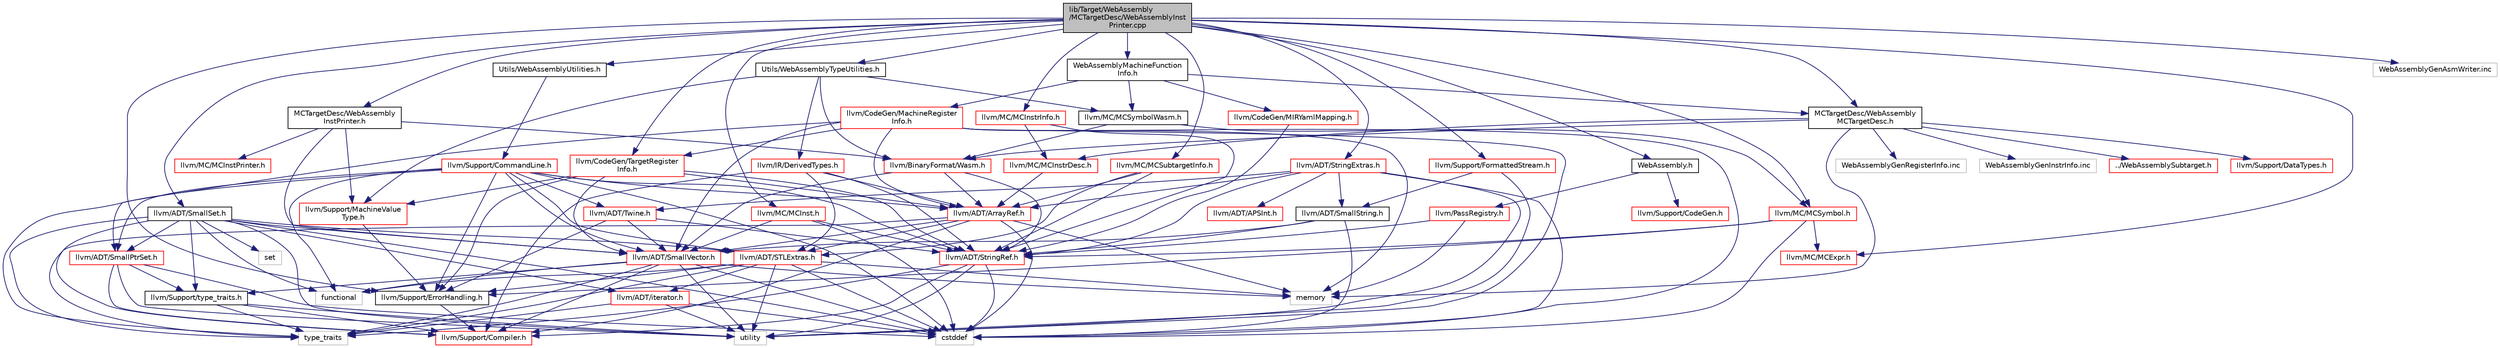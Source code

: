 digraph "lib/Target/WebAssembly/MCTargetDesc/WebAssemblyInstPrinter.cpp"
{
 // LATEX_PDF_SIZE
  bgcolor="transparent";
  edge [fontname="Helvetica",fontsize="10",labelfontname="Helvetica",labelfontsize="10"];
  node [fontname="Helvetica",fontsize="10",shape=record];
  Node1 [label="lib/Target/WebAssembly\l/MCTargetDesc/WebAssemblyInst\lPrinter.cpp",height=0.2,width=0.4,color="black", fillcolor="grey75", style="filled", fontcolor="black",tooltip=" "];
  Node1 -> Node2 [color="midnightblue",fontsize="10",style="solid",fontname="Helvetica"];
  Node2 [label="MCTargetDesc/WebAssembly\lInstPrinter.h",height=0.2,width=0.4,color="black",URL="$WebAssemblyInstPrinter_8h.html",tooltip=" "];
  Node2 -> Node3 [color="midnightblue",fontsize="10",style="solid",fontname="Helvetica"];
  Node3 [label="llvm/ADT/SmallVector.h",height=0.2,width=0.4,color="red",URL="$SmallVector_8h.html",tooltip=" "];
  Node3 -> Node4 [color="midnightblue",fontsize="10",style="solid",fontname="Helvetica"];
  Node4 [label="llvm/Support/Compiler.h",height=0.2,width=0.4,color="red",URL="$Compiler_8h.html",tooltip=" "];
  Node3 -> Node7 [color="midnightblue",fontsize="10",style="solid",fontname="Helvetica"];
  Node7 [label="llvm/Support/type_traits.h",height=0.2,width=0.4,color="black",URL="$type__traits_8h.html",tooltip=" "];
  Node7 -> Node4 [color="midnightblue",fontsize="10",style="solid",fontname="Helvetica"];
  Node7 -> Node8 [color="midnightblue",fontsize="10",style="solid",fontname="Helvetica"];
  Node8 [label="type_traits",height=0.2,width=0.4,color="grey75",tooltip=" "];
  Node7 -> Node9 [color="midnightblue",fontsize="10",style="solid",fontname="Helvetica"];
  Node9 [label="utility",height=0.2,width=0.4,color="grey75",tooltip=" "];
  Node3 -> Node12 [color="midnightblue",fontsize="10",style="solid",fontname="Helvetica"];
  Node12 [label="cstddef",height=0.2,width=0.4,color="grey75",tooltip=" "];
  Node3 -> Node15 [color="midnightblue",fontsize="10",style="solid",fontname="Helvetica"];
  Node15 [label="functional",height=0.2,width=0.4,color="grey75",tooltip=" "];
  Node3 -> Node19 [color="midnightblue",fontsize="10",style="solid",fontname="Helvetica"];
  Node19 [label="memory",height=0.2,width=0.4,color="grey75",tooltip=" "];
  Node3 -> Node8 [color="midnightblue",fontsize="10",style="solid",fontname="Helvetica"];
  Node3 -> Node9 [color="midnightblue",fontsize="10",style="solid",fontname="Helvetica"];
  Node2 -> Node21 [color="midnightblue",fontsize="10",style="solid",fontname="Helvetica"];
  Node21 [label="llvm/BinaryFormat/Wasm.h",height=0.2,width=0.4,color="red",URL="$BinaryFormat_2Wasm_8h.html",tooltip=" "];
  Node21 -> Node22 [color="midnightblue",fontsize="10",style="solid",fontname="Helvetica"];
  Node22 [label="llvm/ADT/ArrayRef.h",height=0.2,width=0.4,color="red",URL="$ArrayRef_8h.html",tooltip=" "];
  Node22 -> Node3 [color="midnightblue",fontsize="10",style="solid",fontname="Helvetica"];
  Node22 -> Node37 [color="midnightblue",fontsize="10",style="solid",fontname="Helvetica"];
  Node37 [label="llvm/ADT/STLExtras.h",height=0.2,width=0.4,color="red",URL="$STLExtras_8h.html",tooltip=" "];
  Node37 -> Node41 [color="midnightblue",fontsize="10",style="solid",fontname="Helvetica"];
  Node41 [label="llvm/ADT/iterator.h",height=0.2,width=0.4,color="red",URL="$iterator_8h.html",tooltip=" "];
  Node41 -> Node12 [color="midnightblue",fontsize="10",style="solid",fontname="Helvetica"];
  Node41 -> Node8 [color="midnightblue",fontsize="10",style="solid",fontname="Helvetica"];
  Node41 -> Node9 [color="midnightblue",fontsize="10",style="solid",fontname="Helvetica"];
  Node37 -> Node29 [color="midnightblue",fontsize="10",style="solid",fontname="Helvetica"];
  Node29 [label="llvm/Support/ErrorHandling.h",height=0.2,width=0.4,color="black",URL="$Support_2ErrorHandling_8h.html",tooltip=" "];
  Node29 -> Node4 [color="midnightblue",fontsize="10",style="solid",fontname="Helvetica"];
  Node37 -> Node12 [color="midnightblue",fontsize="10",style="solid",fontname="Helvetica"];
  Node37 -> Node15 [color="midnightblue",fontsize="10",style="solid",fontname="Helvetica"];
  Node37 -> Node19 [color="midnightblue",fontsize="10",style="solid",fontname="Helvetica"];
  Node37 -> Node8 [color="midnightblue",fontsize="10",style="solid",fontname="Helvetica"];
  Node37 -> Node9 [color="midnightblue",fontsize="10",style="solid",fontname="Helvetica"];
  Node22 -> Node4 [color="midnightblue",fontsize="10",style="solid",fontname="Helvetica"];
  Node22 -> Node12 [color="midnightblue",fontsize="10",style="solid",fontname="Helvetica"];
  Node22 -> Node19 [color="midnightblue",fontsize="10",style="solid",fontname="Helvetica"];
  Node22 -> Node8 [color="midnightblue",fontsize="10",style="solid",fontname="Helvetica"];
  Node21 -> Node3 [color="midnightblue",fontsize="10",style="solid",fontname="Helvetica"];
  Node21 -> Node46 [color="midnightblue",fontsize="10",style="solid",fontname="Helvetica"];
  Node46 [label="llvm/ADT/StringRef.h",height=0.2,width=0.4,color="red",URL="$StringRef_8h.html",tooltip=" "];
  Node46 -> Node4 [color="midnightblue",fontsize="10",style="solid",fontname="Helvetica"];
  Node46 -> Node12 [color="midnightblue",fontsize="10",style="solid",fontname="Helvetica"];
  Node46 -> Node8 [color="midnightblue",fontsize="10",style="solid",fontname="Helvetica"];
  Node46 -> Node9 [color="midnightblue",fontsize="10",style="solid",fontname="Helvetica"];
  Node2 -> Node51 [color="midnightblue",fontsize="10",style="solid",fontname="Helvetica"];
  Node51 [label="llvm/MC/MCInstPrinter.h",height=0.2,width=0.4,color="red",URL="$MCInstPrinter_8h.html",tooltip=" "];
  Node2 -> Node54 [color="midnightblue",fontsize="10",style="solid",fontname="Helvetica"];
  Node54 [label="llvm/Support/MachineValue\lType.h",height=0.2,width=0.4,color="red",URL="$MachineValueType_8h.html",tooltip=" "];
  Node54 -> Node29 [color="midnightblue",fontsize="10",style="solid",fontname="Helvetica"];
  Node1 -> Node61 [color="midnightblue",fontsize="10",style="solid",fontname="Helvetica"];
  Node61 [label="MCTargetDesc/WebAssembly\lMCTargetDesc.h",height=0.2,width=0.4,color="black",URL="$WebAssemblyMCTargetDesc_8h.html",tooltip=" "];
  Node61 -> Node62 [color="midnightblue",fontsize="10",style="solid",fontname="Helvetica"];
  Node62 [label="../WebAssemblySubtarget.h",height=0.2,width=0.4,color="red",URL="$WebAssemblySubtarget_8h.html",tooltip=" "];
  Node61 -> Node21 [color="midnightblue",fontsize="10",style="solid",fontname="Helvetica"];
  Node61 -> Node133 [color="midnightblue",fontsize="10",style="solid",fontname="Helvetica"];
  Node133 [label="llvm/MC/MCInstrDesc.h",height=0.2,width=0.4,color="red",URL="$MCInstrDesc_8h.html",tooltip=" "];
  Node133 -> Node22 [color="midnightblue",fontsize="10",style="solid",fontname="Helvetica"];
  Node61 -> Node24 [color="midnightblue",fontsize="10",style="solid",fontname="Helvetica"];
  Node24 [label="llvm/Support/DataTypes.h",height=0.2,width=0.4,color="red",URL="$Support_2DataTypes_8h.html",tooltip=" "];
  Node61 -> Node19 [color="midnightblue",fontsize="10",style="solid",fontname="Helvetica"];
  Node61 -> Node235 [color="midnightblue",fontsize="10",style="solid",fontname="Helvetica"];
  Node235 [label="WebAssemblyGenRegisterInfo.inc",height=0.2,width=0.4,color="grey75",tooltip=" "];
  Node61 -> Node275 [color="midnightblue",fontsize="10",style="solid",fontname="Helvetica"];
  Node275 [label="WebAssemblyGenInstrInfo.inc",height=0.2,width=0.4,color="grey75",tooltip=" "];
  Node1 -> Node279 [color="midnightblue",fontsize="10",style="solid",fontname="Helvetica"];
  Node279 [label="Utils/WebAssemblyTypeUtilities.h",height=0.2,width=0.4,color="black",URL="$WebAssemblyTypeUtilities_8h.html",tooltip=" "];
  Node279 -> Node21 [color="midnightblue",fontsize="10",style="solid",fontname="Helvetica"];
  Node279 -> Node119 [color="midnightblue",fontsize="10",style="solid",fontname="Helvetica"];
  Node119 [label="llvm/IR/DerivedTypes.h",height=0.2,width=0.4,color="red",URL="$DerivedTypes_8h.html",tooltip=" "];
  Node119 -> Node22 [color="midnightblue",fontsize="10",style="solid",fontname="Helvetica"];
  Node119 -> Node37 [color="midnightblue",fontsize="10",style="solid",fontname="Helvetica"];
  Node119 -> Node46 [color="midnightblue",fontsize="10",style="solid",fontname="Helvetica"];
  Node119 -> Node4 [color="midnightblue",fontsize="10",style="solid",fontname="Helvetica"];
  Node279 -> Node280 [color="midnightblue",fontsize="10",style="solid",fontname="Helvetica"];
  Node280 [label="llvm/MC/MCSymbolWasm.h",height=0.2,width=0.4,color="black",URL="$MCSymbolWasm_8h.html",tooltip=" "];
  Node280 -> Node21 [color="midnightblue",fontsize="10",style="solid",fontname="Helvetica"];
  Node280 -> Node134 [color="midnightblue",fontsize="10",style="solid",fontname="Helvetica"];
  Node134 [label="llvm/MC/MCSymbol.h",height=0.2,width=0.4,color="red",URL="$MCSymbol_8h.html",tooltip=" "];
  Node134 -> Node46 [color="midnightblue",fontsize="10",style="solid",fontname="Helvetica"];
  Node134 -> Node135 [color="midnightblue",fontsize="10",style="solid",fontname="Helvetica"];
  Node135 [label="llvm/MC/MCExpr.h",height=0.2,width=0.4,color="red",URL="$MCExpr_8h.html",tooltip=" "];
  Node134 -> Node29 [color="midnightblue",fontsize="10",style="solid",fontname="Helvetica"];
  Node134 -> Node12 [color="midnightblue",fontsize="10",style="solid",fontname="Helvetica"];
  Node279 -> Node54 [color="midnightblue",fontsize="10",style="solid",fontname="Helvetica"];
  Node1 -> Node281 [color="midnightblue",fontsize="10",style="solid",fontname="Helvetica"];
  Node281 [label="Utils/WebAssemblyUtilities.h",height=0.2,width=0.4,color="black",URL="$WebAssemblyUtilities_8h.html",tooltip=" "];
  Node281 -> Node203 [color="midnightblue",fontsize="10",style="solid",fontname="Helvetica"];
  Node203 [label="llvm/Support/CommandLine.h",height=0.2,width=0.4,color="red",URL="$CommandLine_8h.html",tooltip=" "];
  Node203 -> Node22 [color="midnightblue",fontsize="10",style="solid",fontname="Helvetica"];
  Node203 -> Node37 [color="midnightblue",fontsize="10",style="solid",fontname="Helvetica"];
  Node203 -> Node81 [color="midnightblue",fontsize="10",style="solid",fontname="Helvetica"];
  Node81 [label="llvm/ADT/SmallPtrSet.h",height=0.2,width=0.4,color="red",URL="$SmallPtrSet_8h.html",tooltip=" "];
  Node81 -> Node4 [color="midnightblue",fontsize="10",style="solid",fontname="Helvetica"];
  Node81 -> Node7 [color="midnightblue",fontsize="10",style="solid",fontname="Helvetica"];
  Node81 -> Node12 [color="midnightblue",fontsize="10",style="solid",fontname="Helvetica"];
  Node81 -> Node9 [color="midnightblue",fontsize="10",style="solid",fontname="Helvetica"];
  Node203 -> Node3 [color="midnightblue",fontsize="10",style="solid",fontname="Helvetica"];
  Node203 -> Node46 [color="midnightblue",fontsize="10",style="solid",fontname="Helvetica"];
  Node203 -> Node157 [color="midnightblue",fontsize="10",style="solid",fontname="Helvetica"];
  Node157 [label="llvm/ADT/Twine.h",height=0.2,width=0.4,color="red",URL="$Twine_8h.html",tooltip=" "];
  Node157 -> Node3 [color="midnightblue",fontsize="10",style="solid",fontname="Helvetica"];
  Node157 -> Node46 [color="midnightblue",fontsize="10",style="solid",fontname="Helvetica"];
  Node157 -> Node29 [color="midnightblue",fontsize="10",style="solid",fontname="Helvetica"];
  Node203 -> Node29 [color="midnightblue",fontsize="10",style="solid",fontname="Helvetica"];
  Node203 -> Node12 [color="midnightblue",fontsize="10",style="solid",fontname="Helvetica"];
  Node203 -> Node15 [color="midnightblue",fontsize="10",style="solid",fontname="Helvetica"];
  Node203 -> Node8 [color="midnightblue",fontsize="10",style="solid",fontname="Helvetica"];
  Node1 -> Node282 [color="midnightblue",fontsize="10",style="solid",fontname="Helvetica"];
  Node282 [label="WebAssembly.h",height=0.2,width=0.4,color="black",URL="$WebAssembly_8h.html",tooltip=" "];
  Node282 -> Node270 [color="midnightblue",fontsize="10",style="solid",fontname="Helvetica"];
  Node270 [label="llvm/PassRegistry.h",height=0.2,width=0.4,color="red",URL="$PassRegistry_8h.html",tooltip=" "];
  Node270 -> Node46 [color="midnightblue",fontsize="10",style="solid",fontname="Helvetica"];
  Node270 -> Node19 [color="midnightblue",fontsize="10",style="solid",fontname="Helvetica"];
  Node282 -> Node160 [color="midnightblue",fontsize="10",style="solid",fontname="Helvetica"];
  Node160 [label="llvm/Support/CodeGen.h",height=0.2,width=0.4,color="red",URL="$CodeGen_8h.html",tooltip=" "];
  Node1 -> Node283 [color="midnightblue",fontsize="10",style="solid",fontname="Helvetica"];
  Node283 [label="WebAssemblyMachineFunction\lInfo.h",height=0.2,width=0.4,color="black",URL="$WebAssemblyMachineFunctionInfo_8h.html",tooltip=" "];
  Node283 -> Node61 [color="midnightblue",fontsize="10",style="solid",fontname="Helvetica"];
  Node283 -> Node284 [color="midnightblue",fontsize="10",style="solid",fontname="Helvetica"];
  Node284 [label="llvm/CodeGen/MIRYamlMapping.h",height=0.2,width=0.4,color="red",URL="$MIRYamlMapping_8h.html",tooltip=" "];
  Node284 -> Node46 [color="midnightblue",fontsize="10",style="solid",fontname="Helvetica"];
  Node283 -> Node247 [color="midnightblue",fontsize="10",style="solid",fontname="Helvetica"];
  Node247 [label="llvm/CodeGen/MachineRegister\lInfo.h",height=0.2,width=0.4,color="red",URL="$MachineRegisterInfo_8h.html",tooltip=" "];
  Node247 -> Node22 [color="midnightblue",fontsize="10",style="solid",fontname="Helvetica"];
  Node247 -> Node81 [color="midnightblue",fontsize="10",style="solid",fontname="Helvetica"];
  Node247 -> Node3 [color="midnightblue",fontsize="10",style="solid",fontname="Helvetica"];
  Node247 -> Node243 [color="midnightblue",fontsize="10",style="solid",fontname="Helvetica"];
  Node243 [label="llvm/CodeGen/TargetRegister\lInfo.h",height=0.2,width=0.4,color="red",URL="$TargetRegisterInfo_8h.html",tooltip=" "];
  Node243 -> Node22 [color="midnightblue",fontsize="10",style="solid",fontname="Helvetica"];
  Node243 -> Node3 [color="midnightblue",fontsize="10",style="solid",fontname="Helvetica"];
  Node243 -> Node46 [color="midnightblue",fontsize="10",style="solid",fontname="Helvetica"];
  Node243 -> Node29 [color="midnightblue",fontsize="10",style="solid",fontname="Helvetica"];
  Node243 -> Node54 [color="midnightblue",fontsize="10",style="solid",fontname="Helvetica"];
  Node247 -> Node12 [color="midnightblue",fontsize="10",style="solid",fontname="Helvetica"];
  Node247 -> Node19 [color="midnightblue",fontsize="10",style="solid",fontname="Helvetica"];
  Node247 -> Node9 [color="midnightblue",fontsize="10",style="solid",fontname="Helvetica"];
  Node283 -> Node280 [color="midnightblue",fontsize="10",style="solid",fontname="Helvetica"];
  Node1 -> Node80 [color="midnightblue",fontsize="10",style="solid",fontname="Helvetica"];
  Node80 [label="llvm/ADT/SmallSet.h",height=0.2,width=0.4,color="black",URL="$SmallSet_8h.html",tooltip=" "];
  Node80 -> Node81 [color="midnightblue",fontsize="10",style="solid",fontname="Helvetica"];
  Node80 -> Node3 [color="midnightblue",fontsize="10",style="solid",fontname="Helvetica"];
  Node80 -> Node37 [color="midnightblue",fontsize="10",style="solid",fontname="Helvetica"];
  Node80 -> Node41 [color="midnightblue",fontsize="10",style="solid",fontname="Helvetica"];
  Node80 -> Node4 [color="midnightblue",fontsize="10",style="solid",fontname="Helvetica"];
  Node80 -> Node7 [color="midnightblue",fontsize="10",style="solid",fontname="Helvetica"];
  Node80 -> Node12 [color="midnightblue",fontsize="10",style="solid",fontname="Helvetica"];
  Node80 -> Node15 [color="midnightblue",fontsize="10",style="solid",fontname="Helvetica"];
  Node80 -> Node84 [color="midnightblue",fontsize="10",style="solid",fontname="Helvetica"];
  Node84 [label="set",height=0.2,width=0.4,color="grey75",tooltip=" "];
  Node80 -> Node8 [color="midnightblue",fontsize="10",style="solid",fontname="Helvetica"];
  Node80 -> Node9 [color="midnightblue",fontsize="10",style="solid",fontname="Helvetica"];
  Node1 -> Node188 [color="midnightblue",fontsize="10",style="solid",fontname="Helvetica"];
  Node188 [label="llvm/ADT/StringExtras.h",height=0.2,width=0.4,color="red",URL="$StringExtras_8h.html",tooltip=" "];
  Node188 -> Node189 [color="midnightblue",fontsize="10",style="solid",fontname="Helvetica"];
  Node189 [label="llvm/ADT/APSInt.h",height=0.2,width=0.4,color="red",URL="$APSInt_8h.html",tooltip=" "];
  Node188 -> Node22 [color="midnightblue",fontsize="10",style="solid",fontname="Helvetica"];
  Node188 -> Node138 [color="midnightblue",fontsize="10",style="solid",fontname="Helvetica"];
  Node138 [label="llvm/ADT/SmallString.h",height=0.2,width=0.4,color="black",URL="$SmallString_8h.html",tooltip=" "];
  Node138 -> Node3 [color="midnightblue",fontsize="10",style="solid",fontname="Helvetica"];
  Node138 -> Node46 [color="midnightblue",fontsize="10",style="solid",fontname="Helvetica"];
  Node138 -> Node12 [color="midnightblue",fontsize="10",style="solid",fontname="Helvetica"];
  Node188 -> Node46 [color="midnightblue",fontsize="10",style="solid",fontname="Helvetica"];
  Node188 -> Node157 [color="midnightblue",fontsize="10",style="solid",fontname="Helvetica"];
  Node188 -> Node12 [color="midnightblue",fontsize="10",style="solid",fontname="Helvetica"];
  Node188 -> Node9 [color="midnightblue",fontsize="10",style="solid",fontname="Helvetica"];
  Node1 -> Node243 [color="midnightblue",fontsize="10",style="solid",fontname="Helvetica"];
  Node1 -> Node135 [color="midnightblue",fontsize="10",style="solid",fontname="Helvetica"];
  Node1 -> Node140 [color="midnightblue",fontsize="10",style="solid",fontname="Helvetica"];
  Node140 [label="llvm/MC/MCInst.h",height=0.2,width=0.4,color="red",URL="$MCInst_8h.html",tooltip=" "];
  Node140 -> Node3 [color="midnightblue",fontsize="10",style="solid",fontname="Helvetica"];
  Node140 -> Node46 [color="midnightblue",fontsize="10",style="solid",fontname="Helvetica"];
  Node140 -> Node12 [color="midnightblue",fontsize="10",style="solid",fontname="Helvetica"];
  Node1 -> Node274 [color="midnightblue",fontsize="10",style="solid",fontname="Helvetica"];
  Node274 [label="llvm/MC/MCInstrInfo.h",height=0.2,width=0.4,color="red",URL="$MCInstrInfo_8h.html",tooltip=" "];
  Node274 -> Node46 [color="midnightblue",fontsize="10",style="solid",fontname="Helvetica"];
  Node274 -> Node133 [color="midnightblue",fontsize="10",style="solid",fontname="Helvetica"];
  Node1 -> Node257 [color="midnightblue",fontsize="10",style="solid",fontname="Helvetica"];
  Node257 [label="llvm/MC/MCSubtargetInfo.h",height=0.2,width=0.4,color="red",URL="$MCSubtargetInfo_8h.html",tooltip=" "];
  Node257 -> Node22 [color="midnightblue",fontsize="10",style="solid",fontname="Helvetica"];
  Node257 -> Node37 [color="midnightblue",fontsize="10",style="solid",fontname="Helvetica"];
  Node257 -> Node46 [color="midnightblue",fontsize="10",style="solid",fontname="Helvetica"];
  Node1 -> Node134 [color="midnightblue",fontsize="10",style="solid",fontname="Helvetica"];
  Node1 -> Node29 [color="midnightblue",fontsize="10",style="solid",fontname="Helvetica"];
  Node1 -> Node291 [color="midnightblue",fontsize="10",style="solid",fontname="Helvetica"];
  Node291 [label="llvm/Support/FormattedStream.h",height=0.2,width=0.4,color="red",URL="$FormattedStream_8h.html",tooltip=" "];
  Node291 -> Node138 [color="midnightblue",fontsize="10",style="solid",fontname="Helvetica"];
  Node291 -> Node9 [color="midnightblue",fontsize="10",style="solid",fontname="Helvetica"];
  Node1 -> Node292 [color="midnightblue",fontsize="10",style="solid",fontname="Helvetica"];
  Node292 [label="WebAssemblyGenAsmWriter.inc",height=0.2,width=0.4,color="grey75",tooltip=" "];
}
